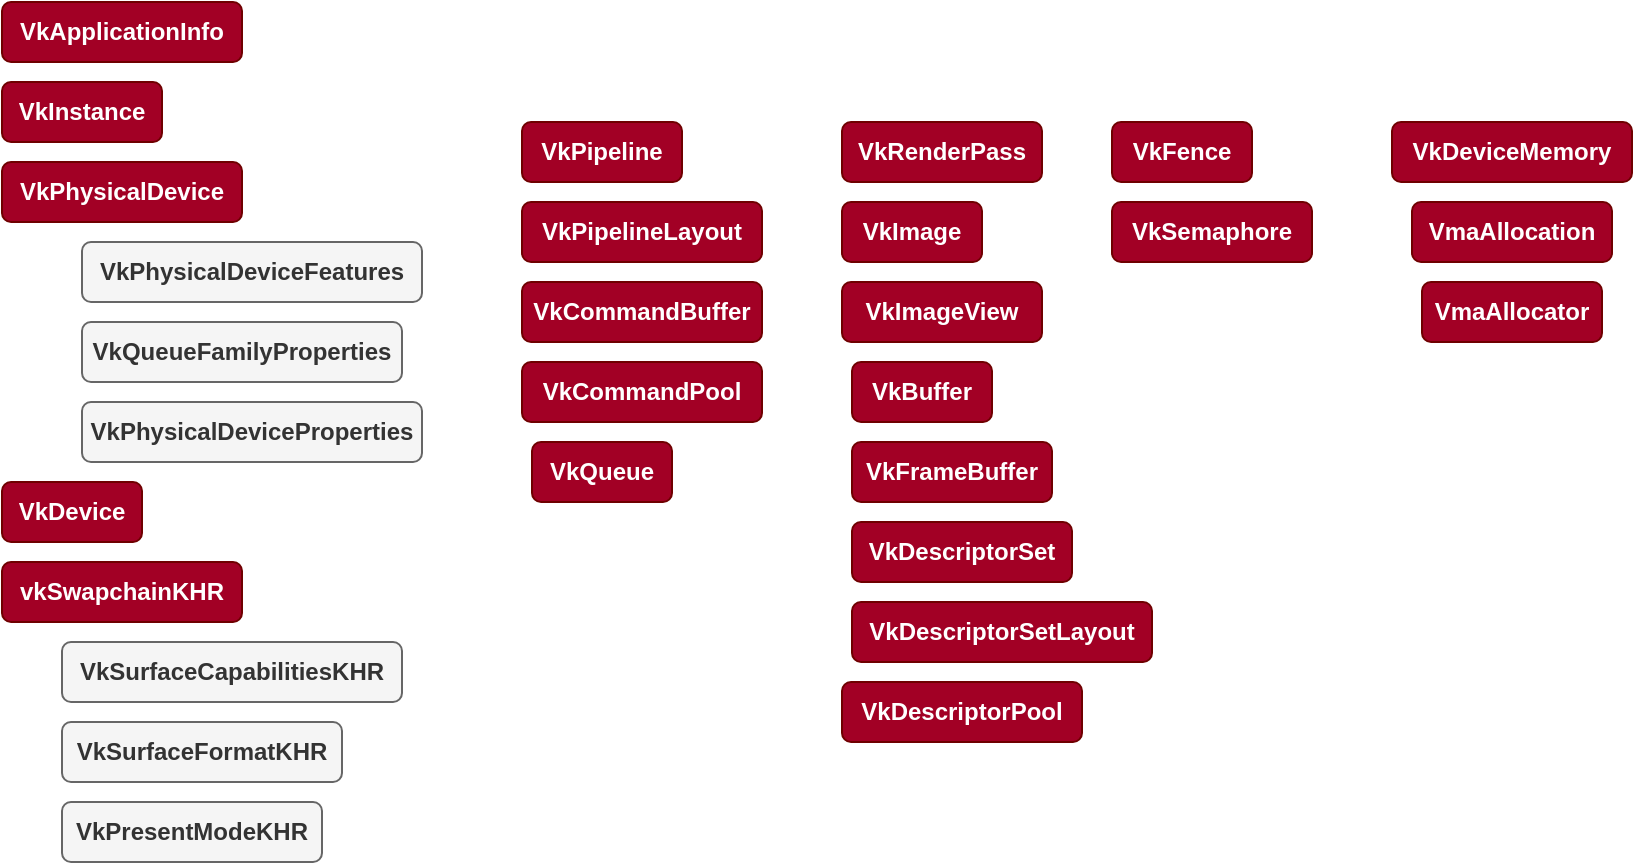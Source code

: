 <mxfile version="24.7.17">
  <diagram name="Page-1" id="sXHfVegiXDXdAI8whB0i">
    <mxGraphModel dx="1430" dy="790" grid="1" gridSize="10" guides="1" tooltips="1" connect="1" arrows="1" fold="1" page="1" pageScale="1" pageWidth="850" pageHeight="1100" math="0" shadow="0">
      <root>
        <mxCell id="0" />
        <mxCell id="1" parent="0" />
        <mxCell id="9zA8bDKbN5jOhT-Oazy1-1" value="VkInstance" style="rounded=1;whiteSpace=wrap;html=1;fillColor=#a20025;strokeColor=#6F0000;fontStyle=1;fontColor=#ffffff;" vertex="1" parent="1">
          <mxGeometry x="80" y="180" width="80" height="30" as="geometry" />
        </mxCell>
        <mxCell id="9zA8bDKbN5jOhT-Oazy1-2" value="VkPhysicalDevice" style="rounded=1;whiteSpace=wrap;html=1;fillColor=#a20025;strokeColor=#6F0000;fontStyle=1;fontColor=#ffffff;" vertex="1" parent="1">
          <mxGeometry x="80" y="220" width="120" height="30" as="geometry" />
        </mxCell>
        <mxCell id="9zA8bDKbN5jOhT-Oazy1-3" value="VkDevice" style="rounded=1;whiteSpace=wrap;html=1;fillColor=#a20025;strokeColor=#6F0000;fontStyle=1;fontColor=#ffffff;" vertex="1" parent="1">
          <mxGeometry x="80" y="380" width="70" height="30" as="geometry" />
        </mxCell>
        <mxCell id="9zA8bDKbN5jOhT-Oazy1-4" value="VkPipeline" style="rounded=1;whiteSpace=wrap;html=1;fillColor=#a20025;strokeColor=#6F0000;fontStyle=1;fontColor=#ffffff;" vertex="1" parent="1">
          <mxGeometry x="340" y="200" width="80" height="30" as="geometry" />
        </mxCell>
        <mxCell id="9zA8bDKbN5jOhT-Oazy1-5" value="VkCommandBuffer" style="rounded=1;whiteSpace=wrap;html=1;fillColor=#a20025;strokeColor=#6F0000;fontStyle=1;fontColor=#ffffff;" vertex="1" parent="1">
          <mxGeometry x="340" y="280" width="120" height="30" as="geometry" />
        </mxCell>
        <mxCell id="9zA8bDKbN5jOhT-Oazy1-6" value="VkCommandPool" style="rounded=1;whiteSpace=wrap;html=1;fillColor=#a20025;strokeColor=#6F0000;fontStyle=1;fontColor=#ffffff;" vertex="1" parent="1">
          <mxGeometry x="340" y="320" width="120" height="30" as="geometry" />
        </mxCell>
        <mxCell id="9zA8bDKbN5jOhT-Oazy1-7" value="VkQueue" style="rounded=1;whiteSpace=wrap;html=1;fillColor=#a20025;strokeColor=#6F0000;fontStyle=1;fontColor=#ffffff;" vertex="1" parent="1">
          <mxGeometry x="345" y="360" width="70" height="30" as="geometry" />
        </mxCell>
        <mxCell id="9zA8bDKbN5jOhT-Oazy1-8" value="VkRenderPass" style="rounded=1;whiteSpace=wrap;html=1;fillColor=#a20025;strokeColor=#6F0000;fontStyle=1;fontColor=#ffffff;" vertex="1" parent="1">
          <mxGeometry x="500" y="200" width="100" height="30" as="geometry" />
        </mxCell>
        <mxCell id="9zA8bDKbN5jOhT-Oazy1-9" value="VkImage" style="rounded=1;whiteSpace=wrap;html=1;fillColor=#a20025;strokeColor=#6F0000;fontStyle=1;fontColor=#ffffff;" vertex="1" parent="1">
          <mxGeometry x="500" y="240" width="70" height="30" as="geometry" />
        </mxCell>
        <mxCell id="9zA8bDKbN5jOhT-Oazy1-10" value="VkBuffer" style="rounded=1;whiteSpace=wrap;html=1;fillColor=#a20025;strokeColor=#6F0000;fontStyle=1;fontColor=#ffffff;" vertex="1" parent="1">
          <mxGeometry x="505" y="320" width="70" height="30" as="geometry" />
        </mxCell>
        <mxCell id="9zA8bDKbN5jOhT-Oazy1-11" value="VkFrameBuffer" style="rounded=1;whiteSpace=wrap;html=1;fillColor=#a20025;strokeColor=#6F0000;fontStyle=1;fontColor=#ffffff;" vertex="1" parent="1">
          <mxGeometry x="505" y="360" width="100" height="30" as="geometry" />
        </mxCell>
        <mxCell id="9zA8bDKbN5jOhT-Oazy1-12" value="VkDescriptorSet" style="rounded=1;whiteSpace=wrap;html=1;fillColor=#a20025;strokeColor=#6F0000;fontStyle=1;fontColor=#ffffff;" vertex="1" parent="1">
          <mxGeometry x="505" y="400" width="110" height="30" as="geometry" />
        </mxCell>
        <mxCell id="9zA8bDKbN5jOhT-Oazy1-13" value="vkSwapchainKHR" style="rounded=1;whiteSpace=wrap;html=1;fillColor=#a20025;strokeColor=#6F0000;fontStyle=1;fontColor=#ffffff;" vertex="1" parent="1">
          <mxGeometry x="80" y="420" width="120" height="30" as="geometry" />
        </mxCell>
        <mxCell id="9zA8bDKbN5jOhT-Oazy1-14" value="VkFence" style="rounded=1;whiteSpace=wrap;html=1;fillColor=#a20025;strokeColor=#6F0000;fontStyle=1;fontColor=#ffffff;" vertex="1" parent="1">
          <mxGeometry x="635" y="200" width="70" height="30" as="geometry" />
        </mxCell>
        <mxCell id="9zA8bDKbN5jOhT-Oazy1-15" value="VkSemaphore" style="rounded=1;whiteSpace=wrap;html=1;fillColor=#a20025;strokeColor=#6F0000;fontStyle=1;fontColor=#ffffff;" vertex="1" parent="1">
          <mxGeometry x="635" y="240" width="100" height="30" as="geometry" />
        </mxCell>
        <mxCell id="9zA8bDKbN5jOhT-Oazy1-16" value="VkQueueFamilyProperties" style="rounded=1;whiteSpace=wrap;html=1;fillColor=#f5f5f5;strokeColor=#666666;fontStyle=1;fontColor=#333333;" vertex="1" parent="1">
          <mxGeometry x="120" y="300" width="160" height="30" as="geometry" />
        </mxCell>
        <mxCell id="9zA8bDKbN5jOhT-Oazy1-17" value="VkPhysicalDeviceFeatures" style="rounded=1;whiteSpace=wrap;html=1;fillColor=#f5f5f5;strokeColor=#666666;fontStyle=1;fontColor=#333333;" vertex="1" parent="1">
          <mxGeometry x="120" y="260" width="170" height="30" as="geometry" />
        </mxCell>
        <mxCell id="9zA8bDKbN5jOhT-Oazy1-19" value="VkSurfaceCapabilitiesKHR" style="rounded=1;whiteSpace=wrap;html=1;fillColor=#f5f5f5;strokeColor=#666666;fontStyle=1;fontColor=#333333;shadow=0;labelBorderColor=none;" vertex="1" parent="1">
          <mxGeometry x="110" y="460" width="170" height="30" as="geometry" />
        </mxCell>
        <mxCell id="9zA8bDKbN5jOhT-Oazy1-20" value="VkSurfaceFormatKHR" style="rounded=1;whiteSpace=wrap;html=1;fillColor=#f5f5f5;strokeColor=#666666;fontStyle=1;fontColor=#333333;" vertex="1" parent="1">
          <mxGeometry x="110" y="500" width="140" height="30" as="geometry" />
        </mxCell>
        <mxCell id="9zA8bDKbN5jOhT-Oazy1-21" value="VkPresentModeKHR" style="rounded=1;whiteSpace=wrap;html=1;fillColor=#f5f5f5;strokeColor=#666666;fontStyle=1;fontColor=#333333;" vertex="1" parent="1">
          <mxGeometry x="110" y="540" width="130" height="30" as="geometry" />
        </mxCell>
        <mxCell id="9zA8bDKbN5jOhT-Oazy1-23" value="VkPipelineLayout" style="rounded=1;whiteSpace=wrap;html=1;fillColor=#a20025;strokeColor=#6F0000;fontStyle=1;fontColor=#ffffff;" vertex="1" parent="1">
          <mxGeometry x="340" y="240" width="120" height="30" as="geometry" />
        </mxCell>
        <mxCell id="9zA8bDKbN5jOhT-Oazy1-24" value="VkDescriptorSetLayout" style="rounded=1;whiteSpace=wrap;html=1;fillColor=#a20025;strokeColor=#6F0000;fontStyle=1;fontColor=#ffffff;" vertex="1" parent="1">
          <mxGeometry x="505" y="440" width="150" height="30" as="geometry" />
        </mxCell>
        <mxCell id="9zA8bDKbN5jOhT-Oazy1-25" value="VkDeviceMemory" style="rounded=1;whiteSpace=wrap;html=1;fillColor=#a20025;strokeColor=#6F0000;fontStyle=1;fontColor=#ffffff;" vertex="1" parent="1">
          <mxGeometry x="775" y="200" width="120" height="30" as="geometry" />
        </mxCell>
        <mxCell id="9zA8bDKbN5jOhT-Oazy1-26" value="VkDescriptorPool" style="rounded=1;whiteSpace=wrap;html=1;fillColor=#a20025;strokeColor=#6F0000;fontStyle=1;fontColor=#ffffff;" vertex="1" parent="1">
          <mxGeometry x="500" y="480" width="120" height="30" as="geometry" />
        </mxCell>
        <mxCell id="9zA8bDKbN5jOhT-Oazy1-27" value="VmaAllocation" style="rounded=1;whiteSpace=wrap;html=1;fillColor=#a20025;strokeColor=#6F0000;fontStyle=1;fontColor=#ffffff;" vertex="1" parent="1">
          <mxGeometry x="785" y="240" width="100" height="30" as="geometry" />
        </mxCell>
        <mxCell id="9zA8bDKbN5jOhT-Oazy1-28" value="VmaAllocator" style="rounded=1;whiteSpace=wrap;html=1;fillColor=#a20025;strokeColor=#6F0000;fontStyle=1;fontColor=#ffffff;" vertex="1" parent="1">
          <mxGeometry x="790" y="280" width="90" height="30" as="geometry" />
        </mxCell>
        <mxCell id="9zA8bDKbN5jOhT-Oazy1-29" value="VkPhysicalDeviceProperties" style="rounded=1;whiteSpace=wrap;html=1;fillColor=#f5f5f5;strokeColor=#666666;fontStyle=1;fontColor=#333333;" vertex="1" parent="1">
          <mxGeometry x="120" y="340" width="170" height="30" as="geometry" />
        </mxCell>
        <mxCell id="9zA8bDKbN5jOhT-Oazy1-31" value="VkApplicationInfo" style="rounded=1;whiteSpace=wrap;html=1;fillColor=#a20025;strokeColor=#6F0000;fontStyle=1;fontColor=#ffffff;" vertex="1" parent="1">
          <mxGeometry x="80" y="140" width="120" height="30" as="geometry" />
        </mxCell>
        <mxCell id="9zA8bDKbN5jOhT-Oazy1-32" value="VkImageView" style="rounded=1;whiteSpace=wrap;html=1;fillColor=#a20025;strokeColor=#6F0000;fontStyle=1;fontColor=#ffffff;" vertex="1" parent="1">
          <mxGeometry x="500" y="280" width="100" height="30" as="geometry" />
        </mxCell>
      </root>
    </mxGraphModel>
  </diagram>
</mxfile>
